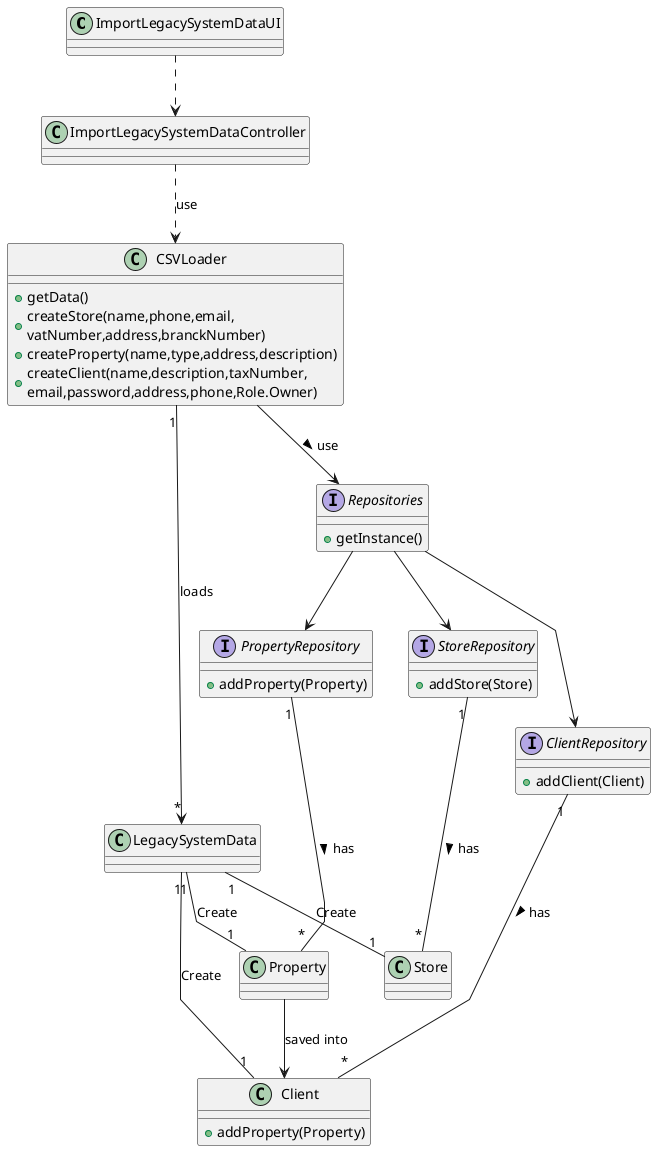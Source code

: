 @startuml
'skinparam monochrome true
skinparam packageStyle rectangle
skinparam shadowing false
skinparam linetype polyline
'skinparam linetype orto

class ImportLegacySystemDataUI{
}

class ImportLegacySystemDataController{

}

class CSVLoader{
+getData()
    +createStore(name,phone,email,\nvatNumber,address,branckNumber)
    +createProperty(name,type,address,description)
    +createClient(name,description,taxNumber,\nemail,password,address,phone,Role.Owner)
}
class LegacySystemData{

}

class Store{
}

class Property{
}
class Client{
    +addProperty(Property)
}
interface ClientRepository{
    +addClient(Client)
}
interface StoreRepository{
    +addStore(Store)
}
interface PropertyRepository{
    +addProperty(Property)
}

interface Repositories{
    +getInstance()
}

ImportLegacySystemDataUI ..> ImportLegacySystemDataController
ImportLegacySystemDataController ..> CSVLoader : use
CSVLoader"1" --> "*" LegacySystemData : loads
LegacySystemData "1"--"1" Client : Create
LegacySystemData "1"--"1" Property : Create
LegacySystemData "1"--"1" Store : Create

StoreRepository "1"---"*" Store : has >
ClientRepository "1"---"*" Client : has >
PropertyRepository "1"---"*" Property : has >
Property --> Client : saved into

Repositories -->  StoreRepository
Repositories --> PropertyRepository
Repositories --> ClientRepository
CSVLoader -->Repositories : use >

@enduml